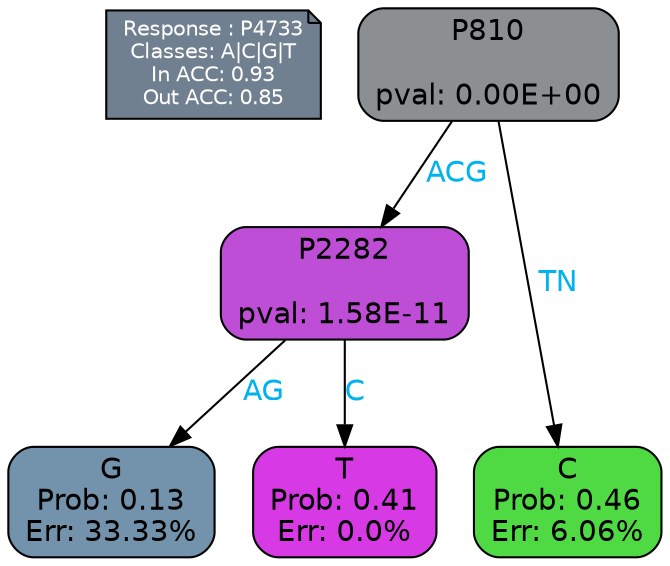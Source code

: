 digraph Tree {
node [shape=box, style="filled, rounded", color="black", fontname=helvetica] ;
graph [ranksep=equally, splines=polylines, bgcolor=transparent, dpi=600] ;
edge [fontname=helvetica] ;
LEGEND [label="Response : P4733
Classes: A|C|G|T
In ACC: 0.93
Out ACC: 0.85
",shape=note,align=left,style=filled,fillcolor="slategray",fontcolor="white",fontsize=10];1 [label="P810

pval: 0.00E+00", fillcolor="#8b8f92"] ;
2 [label="P2282

pval: 1.58E-11", fillcolor="#bf4ed7"] ;
3 [label="G
Prob: 0.13
Err: 33.33%", fillcolor="#7293ab"] ;
4 [label="T
Prob: 0.41
Err: 0.0%", fillcolor="#d739e5"] ;
5 [label="C
Prob: 0.46
Err: 6.06%", fillcolor="#4fda43"] ;
1 -> 2 [label="ACG",fontcolor=deepskyblue2] ;
1 -> 5 [label="TN",fontcolor=deepskyblue2] ;
2 -> 3 [label="AG",fontcolor=deepskyblue2] ;
2 -> 4 [label="C",fontcolor=deepskyblue2] ;
{rank = same; 3;4;5;}{rank = same; LEGEND;1;}}